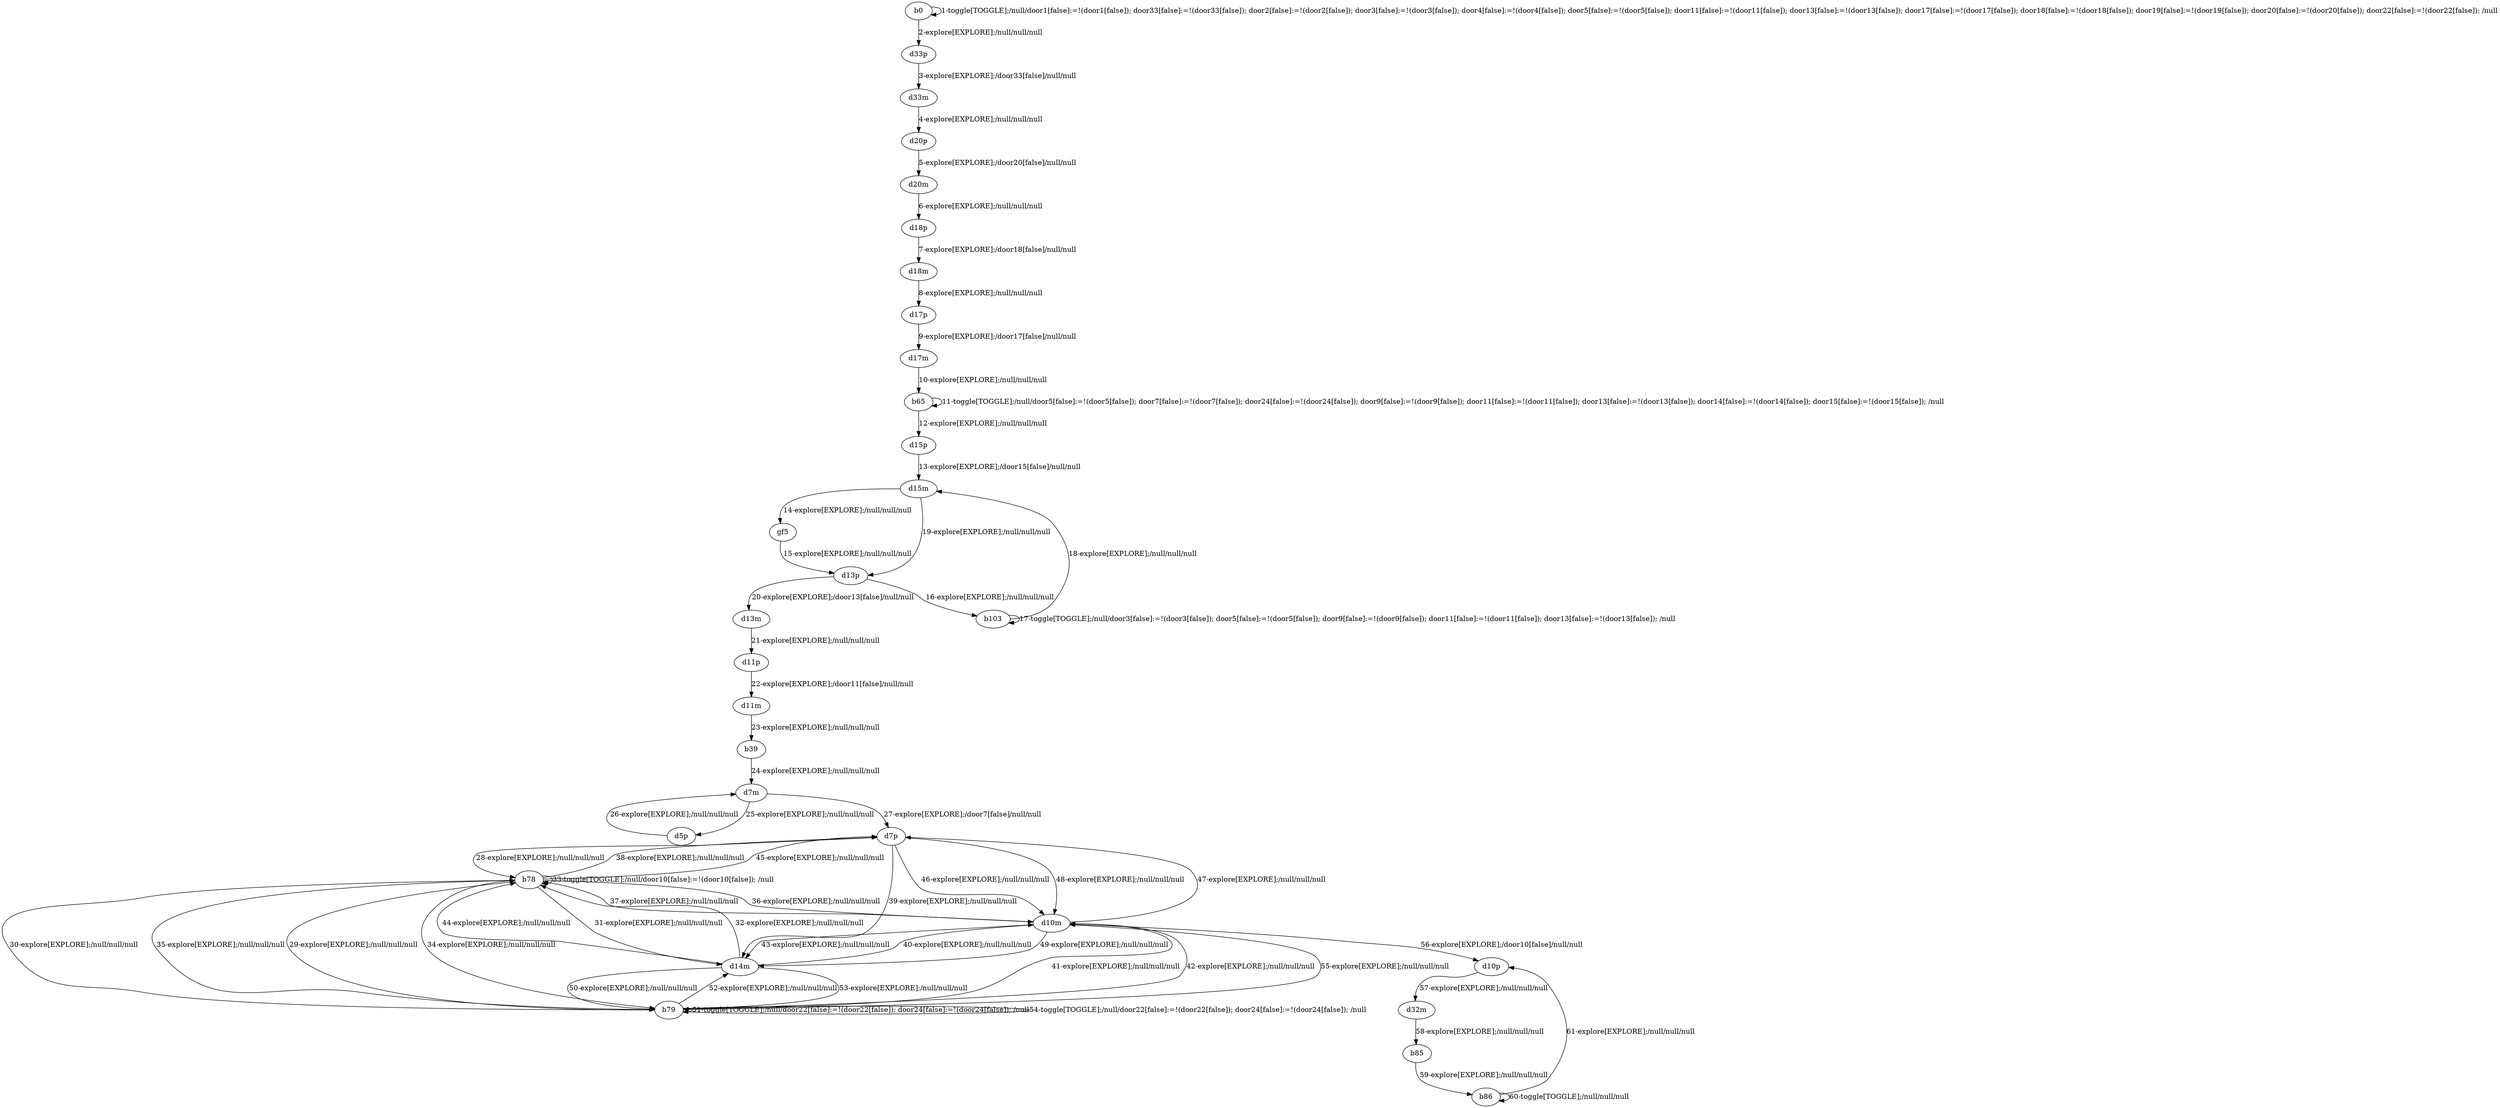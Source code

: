 # Total number of goals covered by this test: 1
# b86 --> b86

digraph g {
"b0" -> "b0" [label = "1-toggle[TOGGLE];/null/door1[false]:=!(door1[false]); door33[false]:=!(door33[false]); door2[false]:=!(door2[false]); door3[false]:=!(door3[false]); door4[false]:=!(door4[false]); door5[false]:=!(door5[false]); door11[false]:=!(door11[false]); door13[false]:=!(door13[false]); door17[false]:=!(door17[false]); door18[false]:=!(door18[false]); door19[false]:=!(door19[false]); door20[false]:=!(door20[false]); door22[false]:=!(door22[false]); /null"];
"b0" -> "d33p" [label = "2-explore[EXPLORE];/null/null/null"];
"d33p" -> "d33m" [label = "3-explore[EXPLORE];/door33[false]/null/null"];
"d33m" -> "d20p" [label = "4-explore[EXPLORE];/null/null/null"];
"d20p" -> "d20m" [label = "5-explore[EXPLORE];/door20[false]/null/null"];
"d20m" -> "d18p" [label = "6-explore[EXPLORE];/null/null/null"];
"d18p" -> "d18m" [label = "7-explore[EXPLORE];/door18[false]/null/null"];
"d18m" -> "d17p" [label = "8-explore[EXPLORE];/null/null/null"];
"d17p" -> "d17m" [label = "9-explore[EXPLORE];/door17[false]/null/null"];
"d17m" -> "b65" [label = "10-explore[EXPLORE];/null/null/null"];
"b65" -> "b65" [label = "11-toggle[TOGGLE];/null/door5[false]:=!(door5[false]); door7[false]:=!(door7[false]); door24[false]:=!(door24[false]); door9[false]:=!(door9[false]); door11[false]:=!(door11[false]); door13[false]:=!(door13[false]); door14[false]:=!(door14[false]); door15[false]:=!(door15[false]); /null"];
"b65" -> "d15p" [label = "12-explore[EXPLORE];/null/null/null"];
"d15p" -> "d15m" [label = "13-explore[EXPLORE];/door15[false]/null/null"];
"d15m" -> "gf5" [label = "14-explore[EXPLORE];/null/null/null"];
"gf5" -> "d13p" [label = "15-explore[EXPLORE];/null/null/null"];
"d13p" -> "b103" [label = "16-explore[EXPLORE];/null/null/null"];
"b103" -> "b103" [label = "17-toggle[TOGGLE];/null/door3[false]:=!(door3[false]); door5[false]:=!(door5[false]); door9[false]:=!(door9[false]); door11[false]:=!(door11[false]); door13[false]:=!(door13[false]); /null"];
"b103" -> "d15m" [label = "18-explore[EXPLORE];/null/null/null"];
"d15m" -> "d13p" [label = "19-explore[EXPLORE];/null/null/null"];
"d13p" -> "d13m" [label = "20-explore[EXPLORE];/door13[false]/null/null"];
"d13m" -> "d11p" [label = "21-explore[EXPLORE];/null/null/null"];
"d11p" -> "d11m" [label = "22-explore[EXPLORE];/door11[false]/null/null"];
"d11m" -> "b39" [label = "23-explore[EXPLORE];/null/null/null"];
"b39" -> "d7m" [label = "24-explore[EXPLORE];/null/null/null"];
"d7m" -> "d5p" [label = "25-explore[EXPLORE];/null/null/null"];
"d5p" -> "d7m" [label = "26-explore[EXPLORE];/null/null/null"];
"d7m" -> "d7p" [label = "27-explore[EXPLORE];/door7[false]/null/null"];
"d7p" -> "b78" [label = "28-explore[EXPLORE];/null/null/null"];
"b78" -> "b79" [label = "29-explore[EXPLORE];/null/null/null"];
"b79" -> "b78" [label = "30-explore[EXPLORE];/null/null/null"];
"b78" -> "d14m" [label = "31-explore[EXPLORE];/null/null/null"];
"d14m" -> "b78" [label = "32-explore[EXPLORE];/null/null/null"];
"b78" -> "b78" [label = "33-toggle[TOGGLE];/null/door10[false]:=!(door10[false]); /null"];
"b78" -> "b79" [label = "34-explore[EXPLORE];/null/null/null"];
"b79" -> "b78" [label = "35-explore[EXPLORE];/null/null/null"];
"b78" -> "d10m" [label = "36-explore[EXPLORE];/null/null/null"];
"d10m" -> "b78" [label = "37-explore[EXPLORE];/null/null/null"];
"b78" -> "d7p" [label = "38-explore[EXPLORE];/null/null/null"];
"d7p" -> "d14m" [label = "39-explore[EXPLORE];/null/null/null"];
"d14m" -> "d10m" [label = "40-explore[EXPLORE];/null/null/null"];
"d10m" -> "b79" [label = "41-explore[EXPLORE];/null/null/null"];
"b79" -> "d10m" [label = "42-explore[EXPLORE];/null/null/null"];
"d10m" -> "d14m" [label = "43-explore[EXPLORE];/null/null/null"];
"d14m" -> "b78" [label = "44-explore[EXPLORE];/null/null/null"];
"b78" -> "d7p" [label = "45-explore[EXPLORE];/null/null/null"];
"d7p" -> "d10m" [label = "46-explore[EXPLORE];/null/null/null"];
"d10m" -> "d7p" [label = "47-explore[EXPLORE];/null/null/null"];
"d7p" -> "d10m" [label = "48-explore[EXPLORE];/null/null/null"];
"d10m" -> "d14m" [label = "49-explore[EXPLORE];/null/null/null"];
"d14m" -> "b79" [label = "50-explore[EXPLORE];/null/null/null"];
"b79" -> "b79" [label = "51-toggle[TOGGLE];/null/door22[false]:=!(door22[false]); door24[false]:=!(door24[false]); /null"];
"b79" -> "d14m" [label = "52-explore[EXPLORE];/null/null/null"];
"d14m" -> "b79" [label = "53-explore[EXPLORE];/null/null/null"];
"b79" -> "b79" [label = "54-toggle[TOGGLE];/null/door22[false]:=!(door22[false]); door24[false]:=!(door24[false]); /null"];
"b79" -> "d10m" [label = "55-explore[EXPLORE];/null/null/null"];
"d10m" -> "d10p" [label = "56-explore[EXPLORE];/door10[false]/null/null"];
"d10p" -> "d32m" [label = "57-explore[EXPLORE];/null/null/null"];
"d32m" -> "b85" [label = "58-explore[EXPLORE];/null/null/null"];
"b85" -> "b86" [label = "59-explore[EXPLORE];/null/null/null"];
"b86" -> "b86" [label = "60-toggle[TOGGLE];/null/null/null"];
"b86" -> "d10p" [label = "61-explore[EXPLORE];/null/null/null"];
}